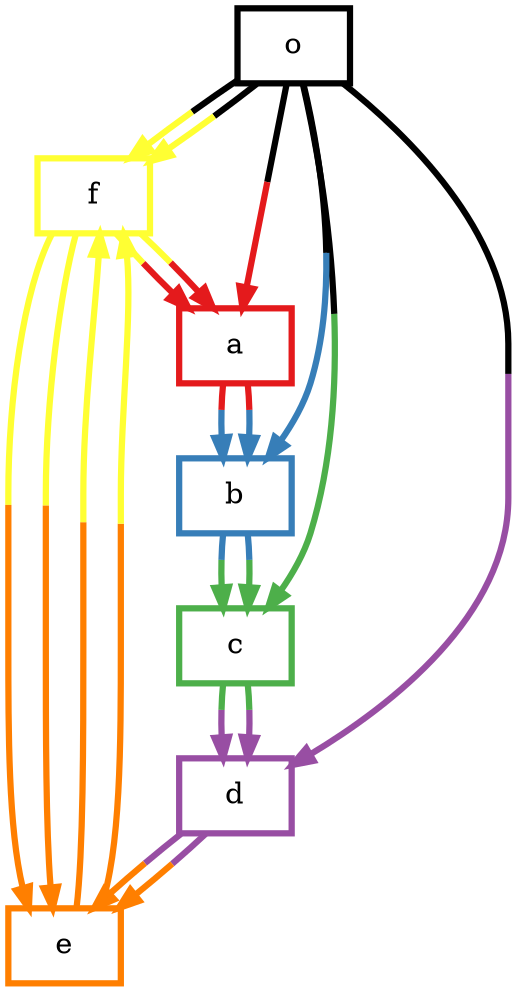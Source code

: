 digraph barS {
	{
		rank=same
	6 [shape=box,penwidth=3,colorscheme=set19,color=889575376,label="o"]
	}
	{
		rank=same
	}
	5 [shape=box,penwidth=3,colorscheme=set19,color=6,label="f"]
	4 [shape=box,penwidth=3,colorscheme=set19,color=5,label="e"]
	3 [shape=box,penwidth=3,colorscheme=set19,color=4,label="d"]
	2 [shape=box,penwidth=3,colorscheme=set19,color=3,label="c"]
	1 [shape=box,penwidth=3,colorscheme=set19,color=2,label="b"]
	0 [shape=box,penwidth=3,colorscheme=set19,color=1,label="a"]
	6 -> 0 [penwidth=3,colorscheme=set19,color="889575376;0.5:1"]
	6 -> 1 [penwidth=3,colorscheme=set19,color="889575376;0.5:2"]
	6 -> 2 [penwidth=3,colorscheme=set19,color="889575376;0.5:3"]
	6 -> 3 [penwidth=3,colorscheme=set19,color="889575376;0.5:4"]
	6 -> 5 [penwidth=3,colorscheme=set19,color="889575376;0.5:6"]
	6 -> 5 [penwidth=3,colorscheme=set19,color="889575376;0.5:6"]
	5 -> 0 [penwidth=3,colorscheme=set19,color="6;0.5:1"]
	5 -> 4 [penwidth=3,colorscheme=set19,color="6;0.5:5"]
	5 -> 4 [penwidth=3,colorscheme=set19,color="6;0.5:5"]
	5 -> 0 [penwidth=3,colorscheme=set19,color="6;0.5:1"]
	4 -> 5 [penwidth=3,colorscheme=set19,color="5;0.5:6"]
	4 -> 5 [penwidth=3,colorscheme=set19,color="5;0.5:6"]
	3 -> 4 [penwidth=3,colorscheme=set19,color="4;0.5:5"]
	3 -> 4 [penwidth=3,colorscheme=set19,color="4;0.5:5"]
	2 -> 3 [penwidth=3,colorscheme=set19,color="3;0.5:4"]
	2 -> 3 [penwidth=3,colorscheme=set19,color="3;0.5:4"]
	1 -> 2 [penwidth=3,colorscheme=set19,color="2;0.5:3"]
	1 -> 2 [penwidth=3,colorscheme=set19,color="2;0.5:3"]
	0 -> 1 [penwidth=3,colorscheme=set19,color="1;0.5:2"]
	0 -> 1 [penwidth=3,colorscheme=set19,color="1;0.5:2"]
}
